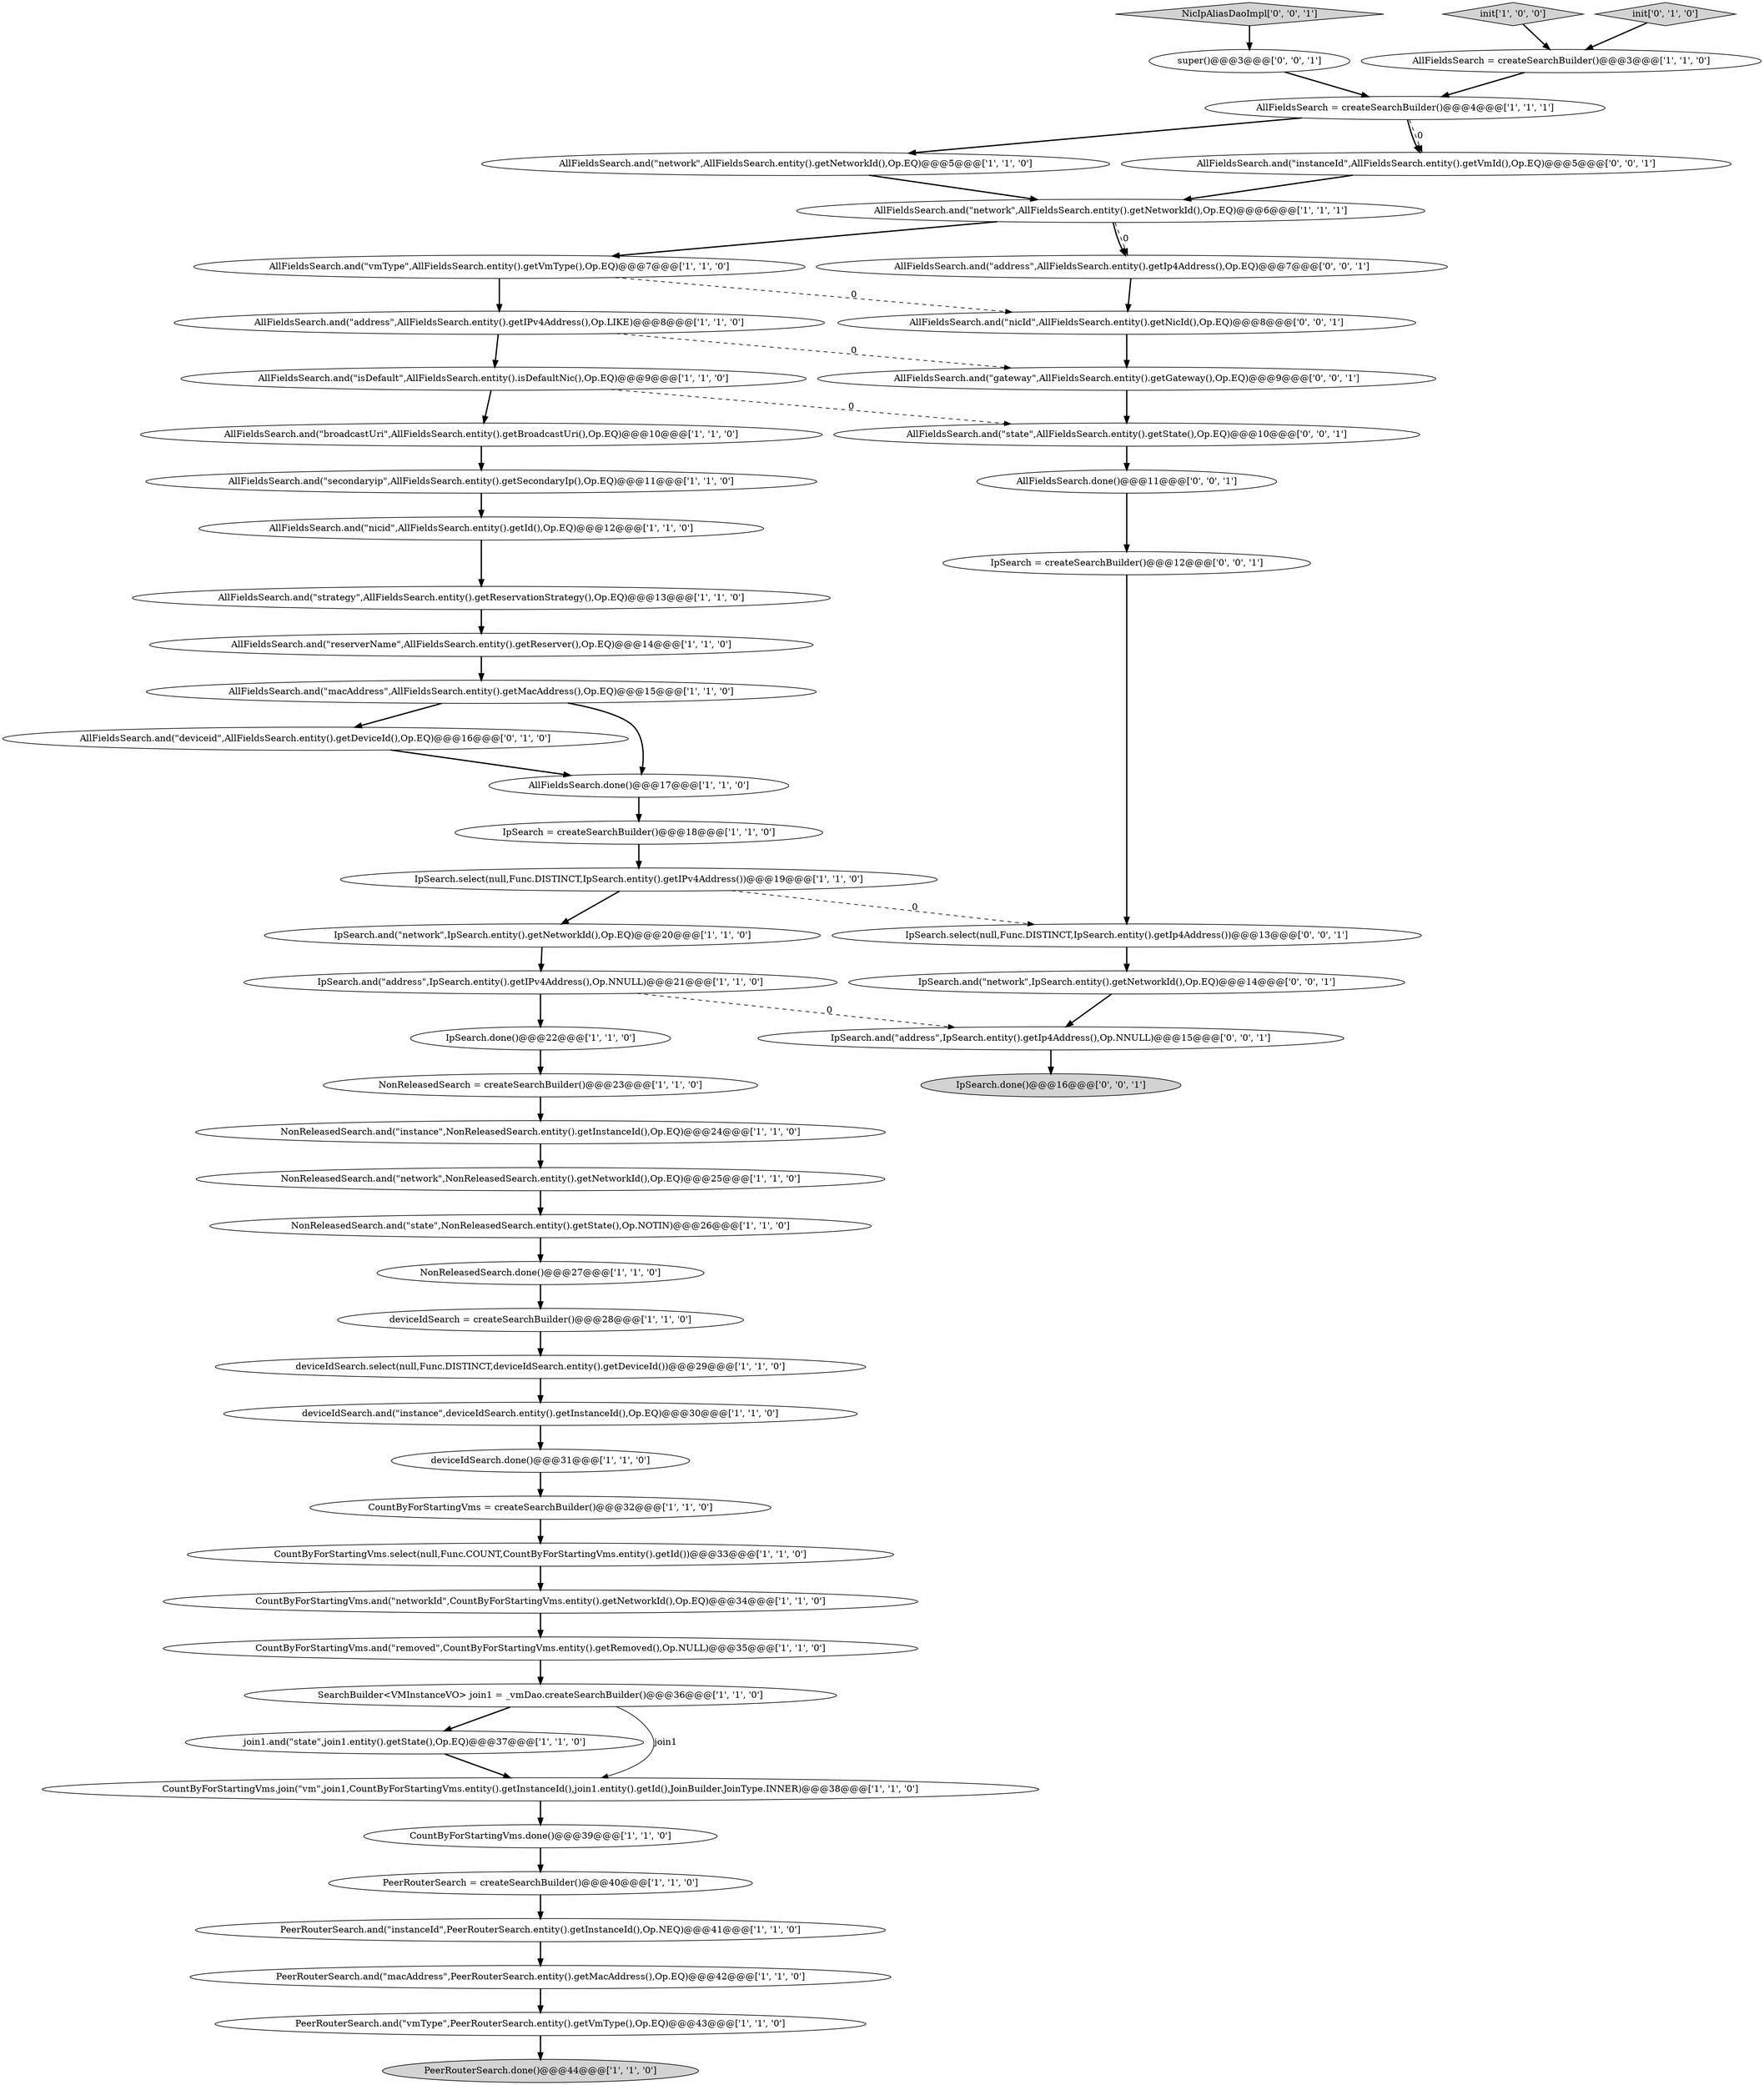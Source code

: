 digraph {
28 [style = filled, label = "CountByForStartingVms.and(\"networkId\",CountByForStartingVms.entity().getNetworkId(),Op.EQ)@@@34@@@['1', '1', '0']", fillcolor = white, shape = ellipse image = "AAA0AAABBB1BBB"];
7 [style = filled, label = "CountByForStartingVms.join(\"vm\",join1,CountByForStartingVms.entity().getInstanceId(),join1.entity().getId(),JoinBuilder.JoinType.INNER)@@@38@@@['1', '1', '0']", fillcolor = white, shape = ellipse image = "AAA0AAABBB1BBB"];
35 [style = filled, label = "AllFieldsSearch.and(\"secondaryip\",AllFieldsSearch.entity().getSecondaryIp(),Op.EQ)@@@11@@@['1', '1', '0']", fillcolor = white, shape = ellipse image = "AAA0AAABBB1BBB"];
20 [style = filled, label = "PeerRouterSearch.done()@@@44@@@['1', '1', '0']", fillcolor = lightgray, shape = ellipse image = "AAA0AAABBB1BBB"];
26 [style = filled, label = "IpSearch.and(\"address\",IpSearch.entity().getIPv4Address(),Op.NNULL)@@@21@@@['1', '1', '0']", fillcolor = white, shape = ellipse image = "AAA0AAABBB1BBB"];
36 [style = filled, label = "PeerRouterSearch.and(\"macAddress\",PeerRouterSearch.entity().getMacAddress(),Op.EQ)@@@42@@@['1', '1', '0']", fillcolor = white, shape = ellipse image = "AAA0AAABBB1BBB"];
51 [style = filled, label = "IpSearch.and(\"network\",IpSearch.entity().getNetworkId(),Op.EQ)@@@14@@@['0', '0', '1']", fillcolor = white, shape = ellipse image = "AAA0AAABBB3BBB"];
52 [style = filled, label = "super()@@@3@@@['0', '0', '1']", fillcolor = white, shape = ellipse image = "AAA0AAABBB3BBB"];
25 [style = filled, label = "AllFieldsSearch = createSearchBuilder()@@@4@@@['1', '1', '1']", fillcolor = white, shape = ellipse image = "AAA0AAABBB1BBB"];
30 [style = filled, label = "AllFieldsSearch.and(\"strategy\",AllFieldsSearch.entity().getReservationStrategy(),Op.EQ)@@@13@@@['1', '1', '0']", fillcolor = white, shape = ellipse image = "AAA0AAABBB1BBB"];
34 [style = filled, label = "init['1', '0', '0']", fillcolor = lightgray, shape = diamond image = "AAA0AAABBB1BBB"];
55 [style = filled, label = "AllFieldsSearch.done()@@@11@@@['0', '0', '1']", fillcolor = white, shape = ellipse image = "AAA0AAABBB3BBB"];
46 [style = filled, label = "AllFieldsSearch.and(\"gateway\",AllFieldsSearch.entity().getGateway(),Op.EQ)@@@9@@@['0', '0', '1']", fillcolor = white, shape = ellipse image = "AAA0AAABBB3BBB"];
11 [style = filled, label = "IpSearch.done()@@@22@@@['1', '1', '0']", fillcolor = white, shape = ellipse image = "AAA0AAABBB1BBB"];
29 [style = filled, label = "AllFieldsSearch.and(\"vmType\",AllFieldsSearch.entity().getVmType(),Op.EQ)@@@7@@@['1', '1', '0']", fillcolor = white, shape = ellipse image = "AAA0AAABBB1BBB"];
42 [style = filled, label = "init['0', '1', '0']", fillcolor = lightgray, shape = diamond image = "AAA0AAABBB2BBB"];
33 [style = filled, label = "AllFieldsSearch = createSearchBuilder()@@@3@@@['1', '1', '0']", fillcolor = white, shape = ellipse image = "AAA0AAABBB1BBB"];
53 [style = filled, label = "IpSearch.done()@@@16@@@['0', '0', '1']", fillcolor = lightgray, shape = ellipse image = "AAA0AAABBB3BBB"];
48 [style = filled, label = "IpSearch = createSearchBuilder()@@@12@@@['0', '0', '1']", fillcolor = white, shape = ellipse image = "AAA0AAABBB3BBB"];
23 [style = filled, label = "AllFieldsSearch.and(\"isDefault\",AllFieldsSearch.entity().isDefaultNic(),Op.EQ)@@@9@@@['1', '1', '0']", fillcolor = white, shape = ellipse image = "AAA0AAABBB1BBB"];
43 [style = filled, label = "AllFieldsSearch.and(\"deviceid\",AllFieldsSearch.entity().getDeviceId(),Op.EQ)@@@16@@@['0', '1', '0']", fillcolor = white, shape = ellipse image = "AAA1AAABBB2BBB"];
2 [style = filled, label = "NonReleasedSearch.and(\"instance\",NonReleasedSearch.entity().getInstanceId(),Op.EQ)@@@24@@@['1', '1', '0']", fillcolor = white, shape = ellipse image = "AAA0AAABBB1BBB"];
41 [style = filled, label = "AllFieldsSearch.and(\"network\",AllFieldsSearch.entity().getNetworkId(),Op.EQ)@@@6@@@['1', '1', '1']", fillcolor = white, shape = ellipse image = "AAA0AAABBB1BBB"];
15 [style = filled, label = "deviceIdSearch.done()@@@31@@@['1', '1', '0']", fillcolor = white, shape = ellipse image = "AAA0AAABBB1BBB"];
44 [style = filled, label = "AllFieldsSearch.and(\"state\",AllFieldsSearch.entity().getState(),Op.EQ)@@@10@@@['0', '0', '1']", fillcolor = white, shape = ellipse image = "AAA0AAABBB3BBB"];
13 [style = filled, label = "NonReleasedSearch = createSearchBuilder()@@@23@@@['1', '1', '0']", fillcolor = white, shape = ellipse image = "AAA0AAABBB1BBB"];
5 [style = filled, label = "NonReleasedSearch.and(\"state\",NonReleasedSearch.entity().getState(),Op.NOTIN)@@@26@@@['1', '1', '0']", fillcolor = white, shape = ellipse image = "AAA0AAABBB1BBB"];
45 [style = filled, label = "IpSearch.select(null,Func.DISTINCT,IpSearch.entity().getIp4Address())@@@13@@@['0', '0', '1']", fillcolor = white, shape = ellipse image = "AAA0AAABBB3BBB"];
24 [style = filled, label = "AllFieldsSearch.and(\"reserverName\",AllFieldsSearch.entity().getReserver(),Op.EQ)@@@14@@@['1', '1', '0']", fillcolor = white, shape = ellipse image = "AAA0AAABBB1BBB"];
49 [style = filled, label = "IpSearch.and(\"address\",IpSearch.entity().getIp4Address(),Op.NNULL)@@@15@@@['0', '0', '1']", fillcolor = white, shape = ellipse image = "AAA0AAABBB3BBB"];
6 [style = filled, label = "CountByForStartingVms = createSearchBuilder()@@@32@@@['1', '1', '0']", fillcolor = white, shape = ellipse image = "AAA0AAABBB1BBB"];
19 [style = filled, label = "CountByForStartingVms.and(\"removed\",CountByForStartingVms.entity().getRemoved(),Op.NULL)@@@35@@@['1', '1', '0']", fillcolor = white, shape = ellipse image = "AAA0AAABBB1BBB"];
31 [style = filled, label = "NonReleasedSearch.done()@@@27@@@['1', '1', '0']", fillcolor = white, shape = ellipse image = "AAA0AAABBB1BBB"];
32 [style = filled, label = "AllFieldsSearch.and(\"broadcastUri\",AllFieldsSearch.entity().getBroadcastUri(),Op.EQ)@@@10@@@['1', '1', '0']", fillcolor = white, shape = ellipse image = "AAA0AAABBB1BBB"];
1 [style = filled, label = "deviceIdSearch.select(null,Func.DISTINCT,deviceIdSearch.entity().getDeviceId())@@@29@@@['1', '1', '0']", fillcolor = white, shape = ellipse image = "AAA0AAABBB1BBB"];
3 [style = filled, label = "join1.and(\"state\",join1.entity().getState(),Op.EQ)@@@37@@@['1', '1', '0']", fillcolor = white, shape = ellipse image = "AAA0AAABBB1BBB"];
38 [style = filled, label = "SearchBuilder<VMInstanceVO> join1 = _vmDao.createSearchBuilder()@@@36@@@['1', '1', '0']", fillcolor = white, shape = ellipse image = "AAA0AAABBB1BBB"];
16 [style = filled, label = "PeerRouterSearch = createSearchBuilder()@@@40@@@['1', '1', '0']", fillcolor = white, shape = ellipse image = "AAA0AAABBB1BBB"];
50 [style = filled, label = "AllFieldsSearch.and(\"address\",AllFieldsSearch.entity().getIp4Address(),Op.EQ)@@@7@@@['0', '0', '1']", fillcolor = white, shape = ellipse image = "AAA0AAABBB3BBB"];
21 [style = filled, label = "IpSearch = createSearchBuilder()@@@18@@@['1', '1', '0']", fillcolor = white, shape = ellipse image = "AAA0AAABBB1BBB"];
47 [style = filled, label = "AllFieldsSearch.and(\"nicId\",AllFieldsSearch.entity().getNicId(),Op.EQ)@@@8@@@['0', '0', '1']", fillcolor = white, shape = ellipse image = "AAA0AAABBB3BBB"];
22 [style = filled, label = "NonReleasedSearch.and(\"network\",NonReleasedSearch.entity().getNetworkId(),Op.EQ)@@@25@@@['1', '1', '0']", fillcolor = white, shape = ellipse image = "AAA0AAABBB1BBB"];
8 [style = filled, label = "AllFieldsSearch.and(\"network\",AllFieldsSearch.entity().getNetworkId(),Op.EQ)@@@5@@@['1', '1', '0']", fillcolor = white, shape = ellipse image = "AAA0AAABBB1BBB"];
54 [style = filled, label = "AllFieldsSearch.and(\"instanceId\",AllFieldsSearch.entity().getVmId(),Op.EQ)@@@5@@@['0', '0', '1']", fillcolor = white, shape = ellipse image = "AAA0AAABBB3BBB"];
40 [style = filled, label = "PeerRouterSearch.and(\"instanceId\",PeerRouterSearch.entity().getInstanceId(),Op.NEQ)@@@41@@@['1', '1', '0']", fillcolor = white, shape = ellipse image = "AAA0AAABBB1BBB"];
0 [style = filled, label = "AllFieldsSearch.and(\"address\",AllFieldsSearch.entity().getIPv4Address(),Op.LIKE)@@@8@@@['1', '1', '0']", fillcolor = white, shape = ellipse image = "AAA0AAABBB1BBB"];
37 [style = filled, label = "deviceIdSearch = createSearchBuilder()@@@28@@@['1', '1', '0']", fillcolor = white, shape = ellipse image = "AAA0AAABBB1BBB"];
56 [style = filled, label = "NicIpAliasDaoImpl['0', '0', '1']", fillcolor = lightgray, shape = diamond image = "AAA0AAABBB3BBB"];
14 [style = filled, label = "PeerRouterSearch.and(\"vmType\",PeerRouterSearch.entity().getVmType(),Op.EQ)@@@43@@@['1', '1', '0']", fillcolor = white, shape = ellipse image = "AAA0AAABBB1BBB"];
27 [style = filled, label = "CountByForStartingVms.select(null,Func.COUNT,CountByForStartingVms.entity().getId())@@@33@@@['1', '1', '0']", fillcolor = white, shape = ellipse image = "AAA0AAABBB1BBB"];
17 [style = filled, label = "IpSearch.select(null,Func.DISTINCT,IpSearch.entity().getIPv4Address())@@@19@@@['1', '1', '0']", fillcolor = white, shape = ellipse image = "AAA0AAABBB1BBB"];
10 [style = filled, label = "AllFieldsSearch.done()@@@17@@@['1', '1', '0']", fillcolor = white, shape = ellipse image = "AAA0AAABBB1BBB"];
4 [style = filled, label = "deviceIdSearch.and(\"instance\",deviceIdSearch.entity().getInstanceId(),Op.EQ)@@@30@@@['1', '1', '0']", fillcolor = white, shape = ellipse image = "AAA0AAABBB1BBB"];
39 [style = filled, label = "IpSearch.and(\"network\",IpSearch.entity().getNetworkId(),Op.EQ)@@@20@@@['1', '1', '0']", fillcolor = white, shape = ellipse image = "AAA0AAABBB1BBB"];
12 [style = filled, label = "AllFieldsSearch.and(\"macAddress\",AllFieldsSearch.entity().getMacAddress(),Op.EQ)@@@15@@@['1', '1', '0']", fillcolor = white, shape = ellipse image = "AAA0AAABBB1BBB"];
18 [style = filled, label = "CountByForStartingVms.done()@@@39@@@['1', '1', '0']", fillcolor = white, shape = ellipse image = "AAA0AAABBB1BBB"];
9 [style = filled, label = "AllFieldsSearch.and(\"nicid\",AllFieldsSearch.entity().getId(),Op.EQ)@@@12@@@['1', '1', '0']", fillcolor = white, shape = ellipse image = "AAA0AAABBB1BBB"];
16->40 [style = bold, label=""];
0->46 [style = dashed, label="0"];
8->41 [style = bold, label=""];
23->32 [style = bold, label=""];
10->21 [style = bold, label=""];
22->5 [style = bold, label=""];
31->37 [style = bold, label=""];
29->47 [style = dashed, label="0"];
27->28 [style = bold, label=""];
46->44 [style = bold, label=""];
40->36 [style = bold, label=""];
17->45 [style = dashed, label="0"];
7->18 [style = bold, label=""];
50->47 [style = bold, label=""];
21->17 [style = bold, label=""];
54->41 [style = bold, label=""];
49->53 [style = bold, label=""];
47->46 [style = bold, label=""];
28->19 [style = bold, label=""];
19->38 [style = bold, label=""];
43->10 [style = bold, label=""];
34->33 [style = bold, label=""];
41->50 [style = bold, label=""];
9->30 [style = bold, label=""];
3->7 [style = bold, label=""];
52->25 [style = bold, label=""];
15->6 [style = bold, label=""];
29->0 [style = bold, label=""];
0->23 [style = bold, label=""];
5->31 [style = bold, label=""];
6->27 [style = bold, label=""];
55->48 [style = bold, label=""];
56->52 [style = bold, label=""];
12->10 [style = bold, label=""];
23->44 [style = dashed, label="0"];
32->35 [style = bold, label=""];
41->29 [style = bold, label=""];
38->3 [style = bold, label=""];
25->54 [style = bold, label=""];
41->50 [style = dashed, label="0"];
48->45 [style = bold, label=""];
26->11 [style = bold, label=""];
45->51 [style = bold, label=""];
26->49 [style = dashed, label="0"];
25->54 [style = dashed, label="0"];
2->22 [style = bold, label=""];
36->14 [style = bold, label=""];
18->16 [style = bold, label=""];
11->13 [style = bold, label=""];
38->7 [style = solid, label="join1"];
1->4 [style = bold, label=""];
25->8 [style = bold, label=""];
24->12 [style = bold, label=""];
17->39 [style = bold, label=""];
51->49 [style = bold, label=""];
12->43 [style = bold, label=""];
37->1 [style = bold, label=""];
4->15 [style = bold, label=""];
13->2 [style = bold, label=""];
33->25 [style = bold, label=""];
35->9 [style = bold, label=""];
30->24 [style = bold, label=""];
14->20 [style = bold, label=""];
44->55 [style = bold, label=""];
42->33 [style = bold, label=""];
39->26 [style = bold, label=""];
}
